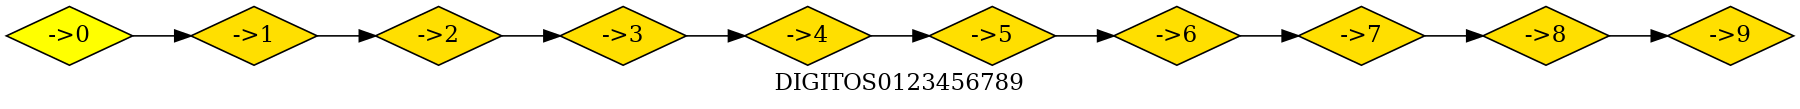 digraph Lista {
	rankdir=LR size=12
	"->0" [label="->0
" fillcolor="#ffff00" shape=diamond style=filled]
	"->1" [label="->1
" fillcolor="#ffdf00" shape=diamond style=filled]
	"->0" -> "->1"
	"->2" [label="->2
" fillcolor="#ffdf00" shape=diamond style=filled]
	"->1" -> "->2"
	"->3" [label="->3
" fillcolor="#ffdf00" shape=diamond style=filled]
	"->2" -> "->3"
	"->4" [label="->4
" fillcolor="#ffdf00" shape=diamond style=filled]
	"->3" -> "->4"
	"->5" [label="->5
" fillcolor="#ffdf00" shape=diamond style=filled]
	"->4" -> "->5"
	"->6" [label="->6
" fillcolor="#ffdf00" shape=diamond style=filled]
	"->5" -> "->6"
	"->7" [label="->7
" fillcolor="#ffdf00" shape=diamond style=filled]
	"->6" -> "->7"
	"->8" [label="->8
" fillcolor="#ffdf00" shape=diamond style=filled]
	"->7" -> "->8"
	"->9" [label="->9
" fillcolor="#ffdf00" shape=diamond style=filled]
	"->8" -> "->9"
	label=DIGITOS0123456789
}
